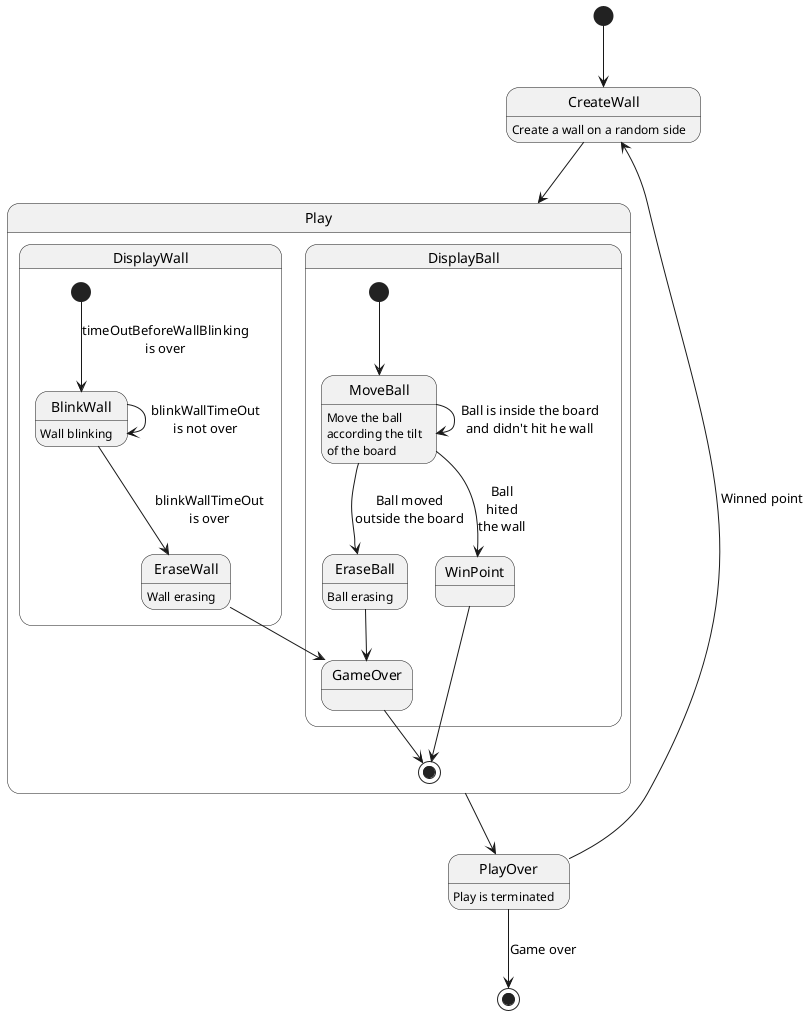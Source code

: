 @startuml

[*] --> CreateWall
CreateWall : Create a wall on a random side

CreateWall --> Play 
state Play {
    state DisplayBall {
        [*] --> MoveBall
        MoveBall : Move the ball\naccording the tilt\nof the board
        MoveBall --> MoveBall : Ball is inside the board\nand didn't hit he wall
        MoveBall --> WinPoint : Ball\nhited\nthe wall

        MoveBall -->  EraseBall :  Ball moved\noutside the board
        EraseBall : Ball erasing
        EraseBall --> GameOver
    }
    state DisplayWall {
        [*] --> BlinkWall : timeOutBeforeWallBlinking\nis over
        BlinkWall : Wall blinking
        BlinkWall --> EraseWall : blinkWallTimeOut\nis over
        BlinkWall --> BlinkWall : blinkWallTimeOut\nis not over

        EraseWall : Wall erasing
        EraseWall --> GameOver
    }
    WinPoint --> [*]
    GameOver --> [*]
}
Play -down-> PlayOver

PlayOver : Play is terminated
PlayOver --> CreateWall : Winned point
PlayOver --> [*] : Game over

@enduml
